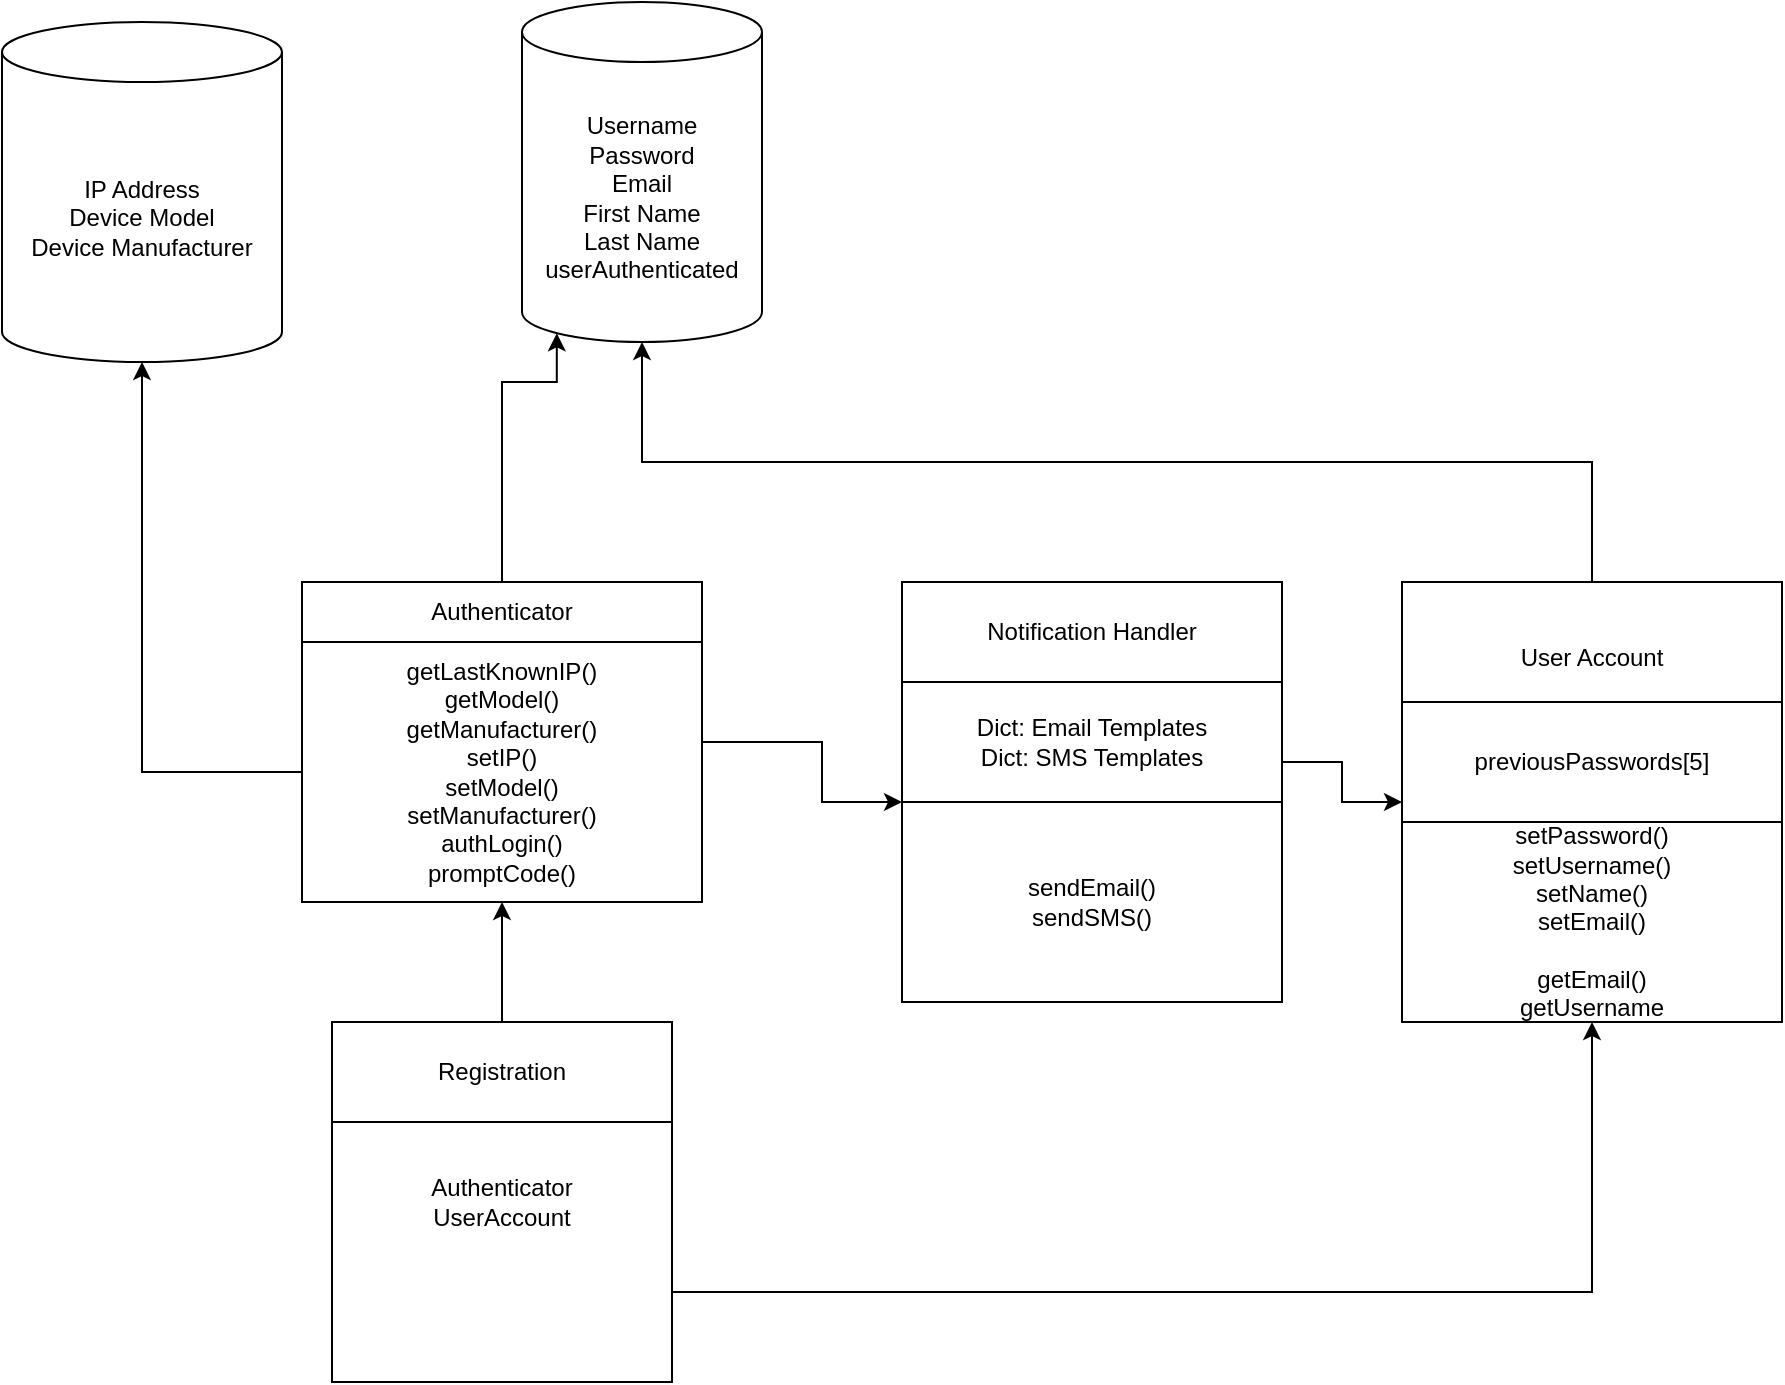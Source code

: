 <mxfile version="22.0.0" type="github">
  <diagram name="Page-1" id="Y20Q1AB7n24JnMzKXK2Y">
    <mxGraphModel dx="1859" dy="542" grid="1" gridSize="10" guides="1" tooltips="1" connect="1" arrows="1" fold="1" page="1" pageScale="1" pageWidth="850" pageHeight="1100" math="0" shadow="0">
      <root>
        <mxCell id="0" />
        <mxCell id="1" parent="0" />
        <mxCell id="ipjGHAzilrofiiY-UfL5-32" style="edgeStyle=orthogonalEdgeStyle;rounded=0;orthogonalLoop=1;jettySize=auto;html=1;exitX=1;exitY=0.75;exitDx=0;exitDy=0;entryX=0.5;entryY=1;entryDx=0;entryDy=0;" edge="1" parent="1" source="ipjGHAzilrofiiY-UfL5-30" target="ipjGHAzilrofiiY-UfL5-19">
          <mxGeometry relative="1" as="geometry" />
        </mxCell>
        <mxCell id="ipjGHAzilrofiiY-UfL5-30" value="Authenticator&lt;br&gt;UserAccount" style="rounded=0;whiteSpace=wrap;html=1;" vertex="1" parent="1">
          <mxGeometry x="85" y="590" width="170" height="180" as="geometry" />
        </mxCell>
        <mxCell id="ipjGHAzilrofiiY-UfL5-1" value="Username&lt;br&gt;Password&lt;br&gt;Email&lt;br&gt;First Name&lt;br&gt;Last Name&lt;br&gt;userAuthenticated" style="shape=cylinder3;whiteSpace=wrap;html=1;boundedLbl=1;backgroundOutline=1;size=15;" vertex="1" parent="1">
          <mxGeometry x="180" y="80" width="120" height="170" as="geometry" />
        </mxCell>
        <mxCell id="ipjGHAzilrofiiY-UfL5-2" value="IP Address&lt;br&gt;Device Model&lt;br&gt;Device Manufacturer" style="shape=cylinder3;whiteSpace=wrap;html=1;boundedLbl=1;backgroundOutline=1;size=15;" vertex="1" parent="1">
          <mxGeometry x="-80" y="90" width="140" height="170" as="geometry" />
        </mxCell>
        <mxCell id="ipjGHAzilrofiiY-UfL5-7" value="Authenticator" style="rounded=0;whiteSpace=wrap;html=1;" vertex="1" parent="1">
          <mxGeometry x="70" y="370" width="200" height="30" as="geometry" />
        </mxCell>
        <mxCell id="ipjGHAzilrofiiY-UfL5-16" style="edgeStyle=orthogonalEdgeStyle;rounded=0;orthogonalLoop=1;jettySize=auto;html=1;exitX=1;exitY=0.5;exitDx=0;exitDy=0;entryX=0;entryY=0;entryDx=0;entryDy=0;" edge="1" parent="1" source="ipjGHAzilrofiiY-UfL5-8" target="ipjGHAzilrofiiY-UfL5-13">
          <mxGeometry relative="1" as="geometry">
            <Array as="points">
              <mxPoint x="270" y="450" />
              <mxPoint x="330" y="450" />
              <mxPoint x="330" y="480" />
            </Array>
          </mxGeometry>
        </mxCell>
        <mxCell id="ipjGHAzilrofiiY-UfL5-8" value="getLastKnownIP()&lt;br&gt;getModel()&lt;br&gt;getManufacturer()&lt;br&gt;setIP()&lt;br&gt;setModel()&lt;br&gt;setManufacturer()&lt;br&gt;authLogin()&lt;br&gt;promptCode()" style="rounded=0;whiteSpace=wrap;html=1;" vertex="1" parent="1">
          <mxGeometry x="70" y="400" width="200" height="130" as="geometry" />
        </mxCell>
        <mxCell id="ipjGHAzilrofiiY-UfL5-10" value="" style="rounded=0;whiteSpace=wrap;html=1;" vertex="1" parent="1">
          <mxGeometry x="370" y="370" width="190" height="210" as="geometry" />
        </mxCell>
        <mxCell id="ipjGHAzilrofiiY-UfL5-11" value="Notification Handler" style="rounded=0;whiteSpace=wrap;html=1;" vertex="1" parent="1">
          <mxGeometry x="370" y="370" width="190" height="50" as="geometry" />
        </mxCell>
        <mxCell id="ipjGHAzilrofiiY-UfL5-12" value="Dict: Email Templates&lt;br&gt;Dict: SMS Templates" style="rounded=0;whiteSpace=wrap;html=1;" vertex="1" parent="1">
          <mxGeometry x="370" y="420" width="190" height="60" as="geometry" />
        </mxCell>
        <mxCell id="ipjGHAzilrofiiY-UfL5-21" style="edgeStyle=orthogonalEdgeStyle;rounded=0;orthogonalLoop=1;jettySize=auto;html=1;exitX=1;exitY=0;exitDx=0;exitDy=0;entryX=0;entryY=0.5;entryDx=0;entryDy=0;" edge="1" parent="1" source="ipjGHAzilrofiiY-UfL5-13" target="ipjGHAzilrofiiY-UfL5-17">
          <mxGeometry relative="1" as="geometry" />
        </mxCell>
        <mxCell id="ipjGHAzilrofiiY-UfL5-13" value="sendEmail()&lt;br style=&quot;border-color: var(--border-color);&quot;&gt;sendSMS()" style="rounded=0;whiteSpace=wrap;html=1;" vertex="1" parent="1">
          <mxGeometry x="370" y="480" width="190" height="100" as="geometry" />
        </mxCell>
        <mxCell id="ipjGHAzilrofiiY-UfL5-14" style="edgeStyle=orthogonalEdgeStyle;rounded=0;orthogonalLoop=1;jettySize=auto;html=1;exitX=0.5;exitY=0;exitDx=0;exitDy=0;entryX=0.145;entryY=1;entryDx=0;entryDy=-4.35;entryPerimeter=0;" edge="1" parent="1" source="ipjGHAzilrofiiY-UfL5-7" target="ipjGHAzilrofiiY-UfL5-1">
          <mxGeometry relative="1" as="geometry">
            <Array as="points">
              <mxPoint x="170" y="270" />
              <mxPoint x="197" y="270" />
            </Array>
          </mxGeometry>
        </mxCell>
        <mxCell id="ipjGHAzilrofiiY-UfL5-17" value="" style="rounded=0;whiteSpace=wrap;html=1;" vertex="1" parent="1">
          <mxGeometry x="620" y="370" width="190" height="220" as="geometry" />
        </mxCell>
        <mxCell id="ipjGHAzilrofiiY-UfL5-18" value="&lt;br&gt;User Account" style="rounded=0;whiteSpace=wrap;html=1;" vertex="1" parent="1">
          <mxGeometry x="620" y="370" width="190" height="60" as="geometry" />
        </mxCell>
        <mxCell id="ipjGHAzilrofiiY-UfL5-19" value="setPassword()&lt;br&gt;setUsername()&lt;br&gt;setName()&lt;br&gt;setEmail()&lt;br&gt;&lt;br&gt;getEmail()&lt;br&gt;getUsername&lt;br&gt;" style="rounded=0;whiteSpace=wrap;html=1;" vertex="1" parent="1">
          <mxGeometry x="620" y="490" width="190" height="100" as="geometry" />
        </mxCell>
        <mxCell id="ipjGHAzilrofiiY-UfL5-20" value="previousPasswords[5]" style="rounded=0;whiteSpace=wrap;html=1;" vertex="1" parent="1">
          <mxGeometry x="620" y="430" width="190" height="60" as="geometry" />
        </mxCell>
        <mxCell id="ipjGHAzilrofiiY-UfL5-22" style="edgeStyle=orthogonalEdgeStyle;rounded=0;orthogonalLoop=1;jettySize=auto;html=1;exitX=0.5;exitY=0;exitDx=0;exitDy=0;entryX=0.5;entryY=1;entryDx=0;entryDy=0;entryPerimeter=0;" edge="1" parent="1" source="ipjGHAzilrofiiY-UfL5-18" target="ipjGHAzilrofiiY-UfL5-1">
          <mxGeometry relative="1" as="geometry" />
        </mxCell>
        <mxCell id="ipjGHAzilrofiiY-UfL5-23" style="edgeStyle=orthogonalEdgeStyle;rounded=0;orthogonalLoop=1;jettySize=auto;html=1;exitX=0;exitY=0.5;exitDx=0;exitDy=0;entryX=0.5;entryY=1;entryDx=0;entryDy=0;entryPerimeter=0;" edge="1" parent="1" source="ipjGHAzilrofiiY-UfL5-8" target="ipjGHAzilrofiiY-UfL5-2">
          <mxGeometry relative="1" as="geometry" />
        </mxCell>
        <mxCell id="ipjGHAzilrofiiY-UfL5-31" style="edgeStyle=orthogonalEdgeStyle;rounded=0;orthogonalLoop=1;jettySize=auto;html=1;exitX=0.5;exitY=0;exitDx=0;exitDy=0;entryX=0.5;entryY=1;entryDx=0;entryDy=0;" edge="1" parent="1" source="ipjGHAzilrofiiY-UfL5-29" target="ipjGHAzilrofiiY-UfL5-8">
          <mxGeometry relative="1" as="geometry" />
        </mxCell>
        <mxCell id="ipjGHAzilrofiiY-UfL5-29" value="Registration" style="rounded=0;whiteSpace=wrap;html=1;" vertex="1" parent="1">
          <mxGeometry x="85" y="590" width="170" height="50" as="geometry" />
        </mxCell>
      </root>
    </mxGraphModel>
  </diagram>
</mxfile>
